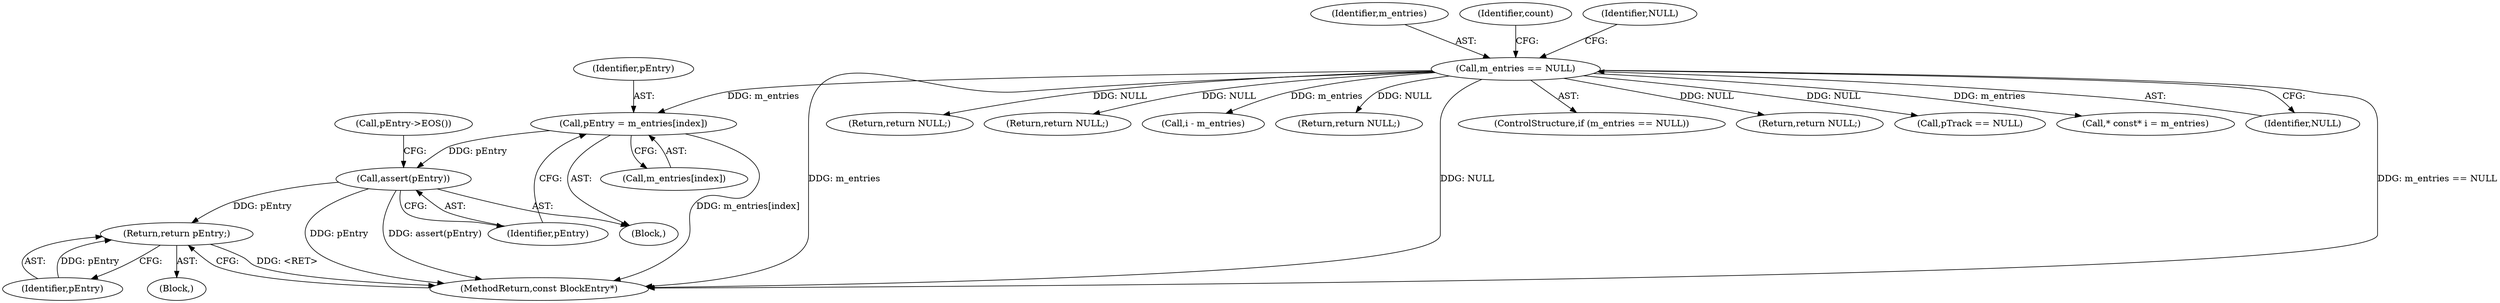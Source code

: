 digraph "1_Android_cc274e2abe8b2a6698a5c47d8aa4bb45f1f9538d_15@array" {
"1000162" [label="(Call,pEntry = m_entries[index])"];
"1000116" [label="(Call,m_entries == NULL)"];
"1000167" [label="(Call,assert(pEntry))"];
"1000189" [label="(Return,return pEntry;)"];
"1000302" [label="(MethodReturn,const BlockEntry*)"];
"1000300" [label="(Return,return NULL;)"];
"1000129" [label="(Return,return NULL;)"];
"1000188" [label="(Block,)"];
"1000117" [label="(Identifier,m_entries)"];
"1000164" [label="(Call,m_entries[index])"];
"1000208" [label="(Call,i - m_entries)"];
"1000252" [label="(Return,return NULL;)"];
"1000189" [label="(Return,return pEntry;)"];
"1000190" [label="(Identifier,pEntry)"];
"1000162" [label="(Call,pEntry = m_entries[index])"];
"1000115" [label="(ControlStructure,if (m_entries == NULL))"];
"1000119" [label="(Return,return NULL;)"];
"1000163" [label="(Identifier,pEntry)"];
"1000272" [label="(Call,pTrack == NULL)"];
"1000167" [label="(Call,assert(pEntry))"];
"1000192" [label="(Call,* const* i = m_entries)"];
"1000168" [label="(Identifier,pEntry)"];
"1000171" [label="(Call,pEntry->EOS())"];
"1000123" [label="(Identifier,count)"];
"1000116" [label="(Call,m_entries == NULL)"];
"1000120" [label="(Identifier,NULL)"];
"1000118" [label="(Identifier,NULL)"];
"1000147" [label="(Block,)"];
"1000162" -> "1000147"  [label="AST: "];
"1000162" -> "1000164"  [label="CFG: "];
"1000163" -> "1000162"  [label="AST: "];
"1000164" -> "1000162"  [label="AST: "];
"1000168" -> "1000162"  [label="CFG: "];
"1000162" -> "1000302"  [label="DDG: m_entries[index]"];
"1000116" -> "1000162"  [label="DDG: m_entries"];
"1000162" -> "1000167"  [label="DDG: pEntry"];
"1000116" -> "1000115"  [label="AST: "];
"1000116" -> "1000118"  [label="CFG: "];
"1000117" -> "1000116"  [label="AST: "];
"1000118" -> "1000116"  [label="AST: "];
"1000120" -> "1000116"  [label="CFG: "];
"1000123" -> "1000116"  [label="CFG: "];
"1000116" -> "1000302"  [label="DDG: m_entries"];
"1000116" -> "1000302"  [label="DDG: NULL"];
"1000116" -> "1000302"  [label="DDG: m_entries == NULL"];
"1000116" -> "1000119"  [label="DDG: NULL"];
"1000116" -> "1000129"  [label="DDG: NULL"];
"1000116" -> "1000192"  [label="DDG: m_entries"];
"1000116" -> "1000208"  [label="DDG: m_entries"];
"1000116" -> "1000252"  [label="DDG: NULL"];
"1000116" -> "1000272"  [label="DDG: NULL"];
"1000116" -> "1000300"  [label="DDG: NULL"];
"1000167" -> "1000147"  [label="AST: "];
"1000167" -> "1000168"  [label="CFG: "];
"1000168" -> "1000167"  [label="AST: "];
"1000171" -> "1000167"  [label="CFG: "];
"1000167" -> "1000302"  [label="DDG: pEntry"];
"1000167" -> "1000302"  [label="DDG: assert(pEntry)"];
"1000167" -> "1000189"  [label="DDG: pEntry"];
"1000189" -> "1000188"  [label="AST: "];
"1000189" -> "1000190"  [label="CFG: "];
"1000190" -> "1000189"  [label="AST: "];
"1000302" -> "1000189"  [label="CFG: "];
"1000189" -> "1000302"  [label="DDG: <RET>"];
"1000190" -> "1000189"  [label="DDG: pEntry"];
}
